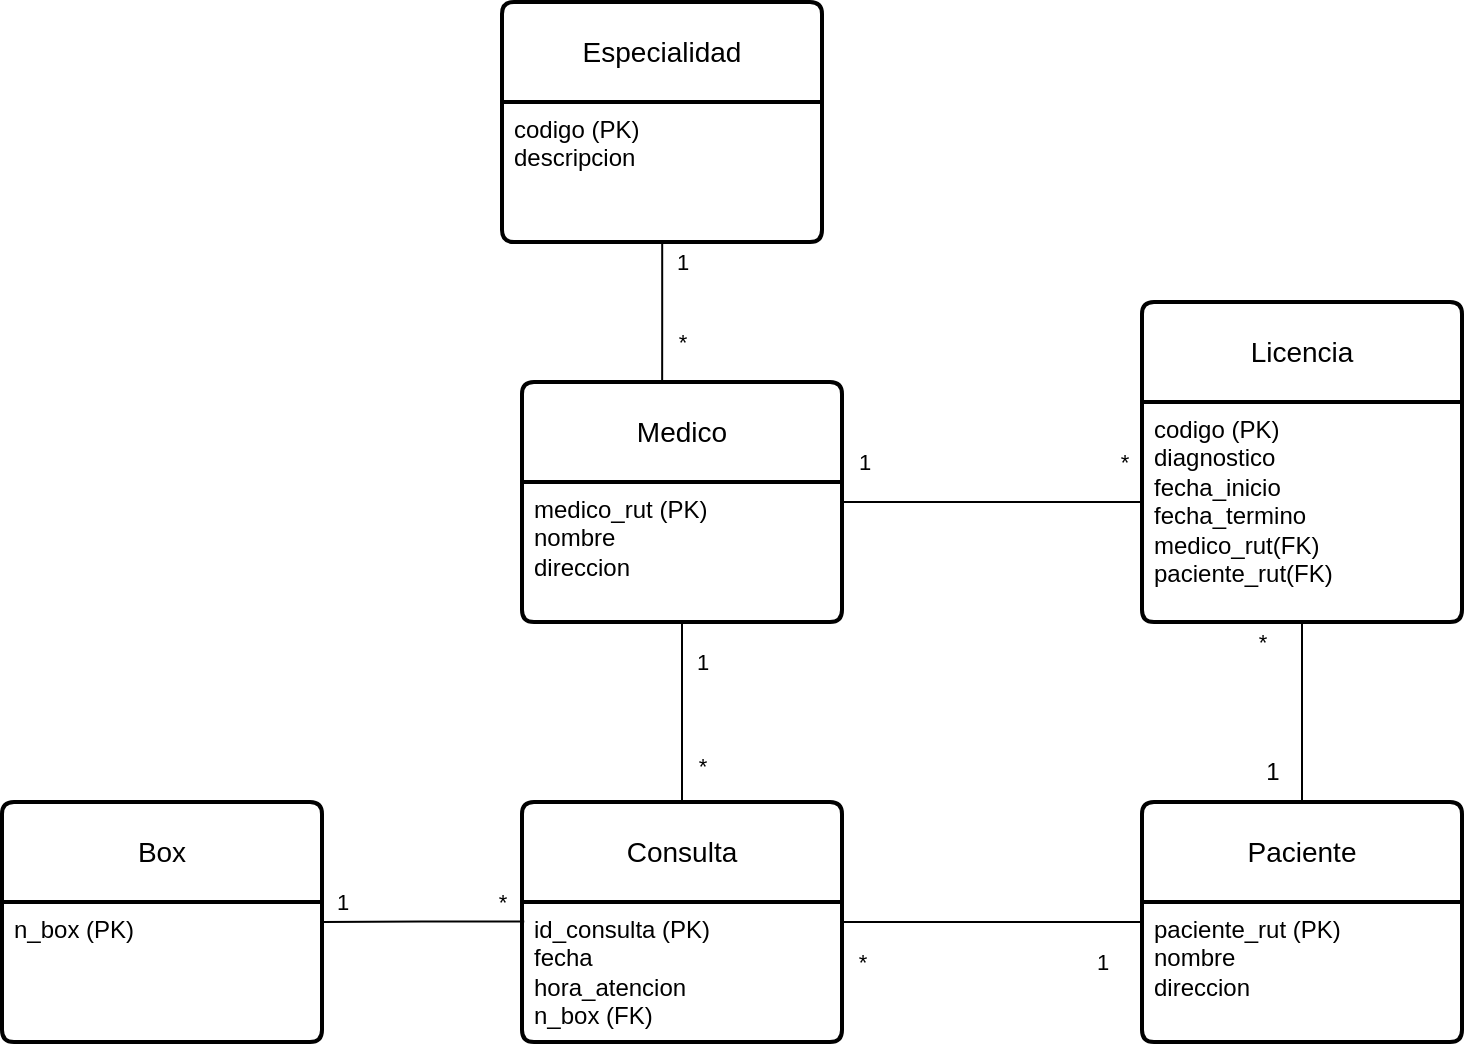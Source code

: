 <mxfile version="24.2.2" type="device">
  <diagram id="R2lEEEUBdFMjLlhIrx00" name="Page-1">
    <mxGraphModel dx="1710" dy="1975" grid="1" gridSize="10" guides="1" tooltips="1" connect="1" arrows="1" fold="1" page="1" pageScale="1" pageWidth="850" pageHeight="1100" math="0" shadow="0" extFonts="Permanent Marker^https://fonts.googleapis.com/css?family=Permanent+Marker">
      <root>
        <mxCell id="0" />
        <mxCell id="1" parent="0" />
        <mxCell id="cs25DOh5I15PXpmV0oOL-1" value="Medico" style="swimlane;childLayout=stackLayout;horizontal=1;startSize=50;horizontalStack=0;rounded=1;fontSize=14;fontStyle=0;strokeWidth=2;resizeParent=0;resizeLast=1;shadow=0;dashed=0;align=center;arcSize=4;whiteSpace=wrap;html=1;" vertex="1" parent="1">
          <mxGeometry x="210" y="60" width="160" height="120" as="geometry" />
        </mxCell>
        <mxCell id="cs25DOh5I15PXpmV0oOL-2" value="&lt;div&gt;medico_rut (PK)&lt;/div&gt;&lt;div&gt;nombre&lt;/div&gt;&lt;div&gt;direccion&lt;br&gt;&lt;/div&gt;" style="align=left;strokeColor=none;fillColor=none;spacingLeft=4;fontSize=12;verticalAlign=top;resizable=0;rotatable=0;part=1;html=1;" vertex="1" parent="cs25DOh5I15PXpmV0oOL-1">
          <mxGeometry y="50" width="160" height="70" as="geometry" />
        </mxCell>
        <mxCell id="cs25DOh5I15PXpmV0oOL-3" value="Especialidad" style="swimlane;childLayout=stackLayout;horizontal=1;startSize=50;horizontalStack=0;rounded=1;fontSize=14;fontStyle=0;strokeWidth=2;resizeParent=0;resizeLast=1;shadow=0;dashed=0;align=center;arcSize=4;whiteSpace=wrap;html=1;" vertex="1" parent="1">
          <mxGeometry x="200" y="-130" width="160" height="120" as="geometry" />
        </mxCell>
        <mxCell id="cs25DOh5I15PXpmV0oOL-4" value="&lt;div&gt;codigo (PK)&lt;/div&gt;&lt;div&gt;descripcion&lt;br&gt;&lt;/div&gt;" style="align=left;strokeColor=none;fillColor=none;spacingLeft=4;fontSize=12;verticalAlign=top;resizable=0;rotatable=0;part=1;html=1;" vertex="1" parent="cs25DOh5I15PXpmV0oOL-3">
          <mxGeometry y="50" width="160" height="70" as="geometry" />
        </mxCell>
        <mxCell id="cs25DOh5I15PXpmV0oOL-5" style="edgeStyle=orthogonalEdgeStyle;rounded=0;orthogonalLoop=1;jettySize=auto;html=1;endArrow=none;endFill=0;exitX=0.438;exitY=0;exitDx=0;exitDy=0;exitPerimeter=0;" edge="1" parent="1" source="cs25DOh5I15PXpmV0oOL-1" target="cs25DOh5I15PXpmV0oOL-4">
          <mxGeometry relative="1" as="geometry">
            <Array as="points">
              <mxPoint x="280" y="30" />
              <mxPoint x="280" y="30" />
            </Array>
          </mxGeometry>
        </mxCell>
        <mxCell id="cs25DOh5I15PXpmV0oOL-6" value="*" style="edgeLabel;html=1;align=center;verticalAlign=middle;resizable=0;points=[];" vertex="1" connectable="0" parent="cs25DOh5I15PXpmV0oOL-5">
          <mxGeometry x="-0.133" y="-3" relative="1" as="geometry">
            <mxPoint x="7" y="10" as="offset" />
          </mxGeometry>
        </mxCell>
        <mxCell id="cs25DOh5I15PXpmV0oOL-7" value="1" style="edgeLabel;html=1;align=center;verticalAlign=middle;resizable=0;points=[];" vertex="1" connectable="0" parent="cs25DOh5I15PXpmV0oOL-5">
          <mxGeometry x="0.733" y="-2" relative="1" as="geometry">
            <mxPoint x="8" as="offset" />
          </mxGeometry>
        </mxCell>
        <mxCell id="cs25DOh5I15PXpmV0oOL-17" style="edgeStyle=orthogonalEdgeStyle;rounded=0;orthogonalLoop=1;jettySize=auto;html=1;entryX=0;entryY=0.5;entryDx=0;entryDy=0;endArrow=none;endFill=0;" edge="1" parent="1" source="cs25DOh5I15PXpmV0oOL-9" target="cs25DOh5I15PXpmV0oOL-11">
          <mxGeometry relative="1" as="geometry" />
        </mxCell>
        <mxCell id="cs25DOh5I15PXpmV0oOL-18" value="*" style="edgeLabel;html=1;align=center;verticalAlign=middle;resizable=0;points=[];" vertex="1" connectable="0" parent="cs25DOh5I15PXpmV0oOL-17">
          <mxGeometry x="-0.44" relative="1" as="geometry">
            <mxPoint x="-32" y="20" as="offset" />
          </mxGeometry>
        </mxCell>
        <mxCell id="cs25DOh5I15PXpmV0oOL-19" value="1" style="edgeLabel;html=1;align=center;verticalAlign=middle;resizable=0;points=[];" vertex="1" connectable="0" parent="cs25DOh5I15PXpmV0oOL-17">
          <mxGeometry x="0.093" y="-3" relative="1" as="geometry">
            <mxPoint x="48" y="17" as="offset" />
          </mxGeometry>
        </mxCell>
        <mxCell id="cs25DOh5I15PXpmV0oOL-9" value="Consulta" style="swimlane;childLayout=stackLayout;horizontal=1;startSize=50;horizontalStack=0;rounded=1;fontSize=14;fontStyle=0;strokeWidth=2;resizeParent=0;resizeLast=1;shadow=0;dashed=0;align=center;arcSize=4;whiteSpace=wrap;html=1;" vertex="1" parent="1">
          <mxGeometry x="210" y="270" width="160" height="120" as="geometry" />
        </mxCell>
        <mxCell id="cs25DOh5I15PXpmV0oOL-10" value="&lt;div&gt;id_consulta (PK)&lt;br&gt;&lt;/div&gt;&lt;div&gt;fecha&lt;/div&gt;&lt;div&gt;hora_atencion&lt;/div&gt;&lt;div&gt;n_box (FK)&lt;br&gt;&lt;/div&gt;" style="align=left;strokeColor=none;fillColor=none;spacingLeft=4;fontSize=12;verticalAlign=top;resizable=0;rotatable=0;part=1;html=1;" vertex="1" parent="cs25DOh5I15PXpmV0oOL-9">
          <mxGeometry y="50" width="160" height="70" as="geometry" />
        </mxCell>
        <mxCell id="cs25DOh5I15PXpmV0oOL-29" style="edgeStyle=orthogonalEdgeStyle;rounded=0;orthogonalLoop=1;jettySize=auto;html=1;entryX=0.5;entryY=1;entryDx=0;entryDy=0;endArrow=none;endFill=0;" edge="1" parent="1" source="cs25DOh5I15PXpmV0oOL-11" target="cs25DOh5I15PXpmV0oOL-24">
          <mxGeometry relative="1" as="geometry" />
        </mxCell>
        <mxCell id="cs25DOh5I15PXpmV0oOL-32" value="*" style="edgeLabel;html=1;align=center;verticalAlign=middle;resizable=0;points=[];" vertex="1" connectable="0" parent="cs25DOh5I15PXpmV0oOL-29">
          <mxGeometry x="0.601" y="-1" relative="1" as="geometry">
            <mxPoint x="-21" y="-8" as="offset" />
          </mxGeometry>
        </mxCell>
        <mxCell id="cs25DOh5I15PXpmV0oOL-11" value="Paciente" style="swimlane;childLayout=stackLayout;horizontal=1;startSize=50;horizontalStack=0;rounded=1;fontSize=14;fontStyle=0;strokeWidth=2;resizeParent=0;resizeLast=1;shadow=0;dashed=0;align=center;arcSize=4;whiteSpace=wrap;html=1;" vertex="1" parent="1">
          <mxGeometry x="520" y="270" width="160" height="120" as="geometry" />
        </mxCell>
        <mxCell id="cs25DOh5I15PXpmV0oOL-12" value="&lt;div&gt;paciente_rut (PK)&lt;/div&gt;&lt;div&gt;nombre&lt;/div&gt;&lt;div&gt;direccion&lt;br&gt;&lt;/div&gt;" style="align=left;strokeColor=none;fillColor=none;spacingLeft=4;fontSize=12;verticalAlign=top;resizable=0;rotatable=0;part=1;html=1;" vertex="1" parent="cs25DOh5I15PXpmV0oOL-11">
          <mxGeometry y="50" width="160" height="70" as="geometry" />
        </mxCell>
        <mxCell id="cs25DOh5I15PXpmV0oOL-14" style="edgeStyle=orthogonalEdgeStyle;rounded=0;orthogonalLoop=1;jettySize=auto;html=1;endArrow=none;endFill=0;" edge="1" parent="1" source="cs25DOh5I15PXpmV0oOL-2" target="cs25DOh5I15PXpmV0oOL-9">
          <mxGeometry relative="1" as="geometry" />
        </mxCell>
        <mxCell id="cs25DOh5I15PXpmV0oOL-15" value="1" style="edgeLabel;html=1;align=center;verticalAlign=middle;resizable=0;points=[];" vertex="1" connectable="0" parent="cs25DOh5I15PXpmV0oOL-14">
          <mxGeometry x="-0.267" relative="1" as="geometry">
            <mxPoint x="10" y="-13" as="offset" />
          </mxGeometry>
        </mxCell>
        <mxCell id="cs25DOh5I15PXpmV0oOL-16" value="*" style="edgeLabel;html=1;align=center;verticalAlign=middle;resizable=0;points=[];" vertex="1" connectable="0" parent="cs25DOh5I15PXpmV0oOL-14">
          <mxGeometry x="0.6" y="2" relative="1" as="geometry">
            <mxPoint x="8" as="offset" />
          </mxGeometry>
        </mxCell>
        <mxCell id="cs25DOh5I15PXpmV0oOL-21" value="Box" style="swimlane;childLayout=stackLayout;horizontal=1;startSize=50;horizontalStack=0;rounded=1;fontSize=14;fontStyle=0;strokeWidth=2;resizeParent=0;resizeLast=1;shadow=0;dashed=0;align=center;arcSize=4;whiteSpace=wrap;html=1;" vertex="1" parent="1">
          <mxGeometry x="-50" y="270" width="160" height="120" as="geometry" />
        </mxCell>
        <mxCell id="cs25DOh5I15PXpmV0oOL-22" value="n_box (PK)" style="align=left;strokeColor=none;fillColor=none;spacingLeft=4;fontSize=12;verticalAlign=top;resizable=0;rotatable=0;part=1;html=1;" vertex="1" parent="cs25DOh5I15PXpmV0oOL-21">
          <mxGeometry y="50" width="160" height="70" as="geometry" />
        </mxCell>
        <mxCell id="cs25DOh5I15PXpmV0oOL-28" style="edgeStyle=orthogonalEdgeStyle;rounded=0;orthogonalLoop=1;jettySize=auto;html=1;endArrow=none;endFill=0;" edge="1" parent="1" source="cs25DOh5I15PXpmV0oOL-23" target="cs25DOh5I15PXpmV0oOL-1">
          <mxGeometry relative="1" as="geometry">
            <Array as="points">
              <mxPoint x="480" y="120" />
              <mxPoint x="480" y="120" />
            </Array>
          </mxGeometry>
        </mxCell>
        <mxCell id="cs25DOh5I15PXpmV0oOL-30" value="1" style="edgeLabel;html=1;align=center;verticalAlign=middle;resizable=0;points=[];" vertex="1" connectable="0" parent="cs25DOh5I15PXpmV0oOL-28">
          <mxGeometry x="0.028" y="5" relative="1" as="geometry">
            <mxPoint x="-62" y="-25" as="offset" />
          </mxGeometry>
        </mxCell>
        <mxCell id="cs25DOh5I15PXpmV0oOL-31" value="*" style="edgeLabel;html=1;align=center;verticalAlign=middle;resizable=0;points=[];" vertex="1" connectable="0" parent="cs25DOh5I15PXpmV0oOL-28">
          <mxGeometry x="-0.459" y="1" relative="1" as="geometry">
            <mxPoint x="31" y="-21" as="offset" />
          </mxGeometry>
        </mxCell>
        <mxCell id="cs25DOh5I15PXpmV0oOL-23" value="Licencia" style="swimlane;childLayout=stackLayout;horizontal=1;startSize=50;horizontalStack=0;rounded=1;fontSize=14;fontStyle=0;strokeWidth=2;resizeParent=0;resizeLast=1;shadow=0;dashed=0;align=center;arcSize=4;whiteSpace=wrap;html=1;" vertex="1" parent="1">
          <mxGeometry x="520" y="20" width="160" height="160" as="geometry" />
        </mxCell>
        <mxCell id="cs25DOh5I15PXpmV0oOL-24" value="&lt;div&gt;codigo (PK)&lt;/div&gt;&lt;div&gt;diagnostico&lt;/div&gt;&lt;div&gt;fecha_inicio&lt;/div&gt;&lt;div&gt;fecha_termino&lt;/div&gt;&lt;div&gt;medico_rut(FK)&lt;/div&gt;&lt;div&gt;paciente_rut(FK)&lt;br&gt;&lt;/div&gt;" style="align=left;strokeColor=none;fillColor=none;spacingLeft=4;fontSize=12;verticalAlign=top;resizable=0;rotatable=0;part=1;html=1;" vertex="1" parent="cs25DOh5I15PXpmV0oOL-23">
          <mxGeometry y="50" width="160" height="110" as="geometry" />
        </mxCell>
        <mxCell id="cs25DOh5I15PXpmV0oOL-25" style="edgeStyle=orthogonalEdgeStyle;rounded=0;orthogonalLoop=1;jettySize=auto;html=1;endArrow=none;endFill=0;exitX=0.007;exitY=0.139;exitDx=0;exitDy=0;exitPerimeter=0;" edge="1" parent="1" source="cs25DOh5I15PXpmV0oOL-10" target="cs25DOh5I15PXpmV0oOL-21">
          <mxGeometry relative="1" as="geometry" />
        </mxCell>
        <mxCell id="cs25DOh5I15PXpmV0oOL-26" value="1" style="edgeLabel;html=1;align=center;verticalAlign=middle;resizable=0;points=[];" vertex="1" connectable="0" parent="cs25DOh5I15PXpmV0oOL-25">
          <mxGeometry x="0.037" relative="1" as="geometry">
            <mxPoint x="-39" y="-10" as="offset" />
          </mxGeometry>
        </mxCell>
        <mxCell id="cs25DOh5I15PXpmV0oOL-27" value="*" style="edgeLabel;html=1;align=center;verticalAlign=middle;resizable=0;points=[];" vertex="1" connectable="0" parent="cs25DOh5I15PXpmV0oOL-25">
          <mxGeometry x="-0.514" y="4" relative="1" as="geometry">
            <mxPoint x="13" y="-14" as="offset" />
          </mxGeometry>
        </mxCell>
        <mxCell id="cs25DOh5I15PXpmV0oOL-33" value="1" style="text;html=1;align=center;verticalAlign=middle;resizable=0;points=[];autosize=1;strokeColor=none;fillColor=none;" vertex="1" parent="1">
          <mxGeometry x="570" y="240" width="30" height="30" as="geometry" />
        </mxCell>
      </root>
    </mxGraphModel>
  </diagram>
</mxfile>
